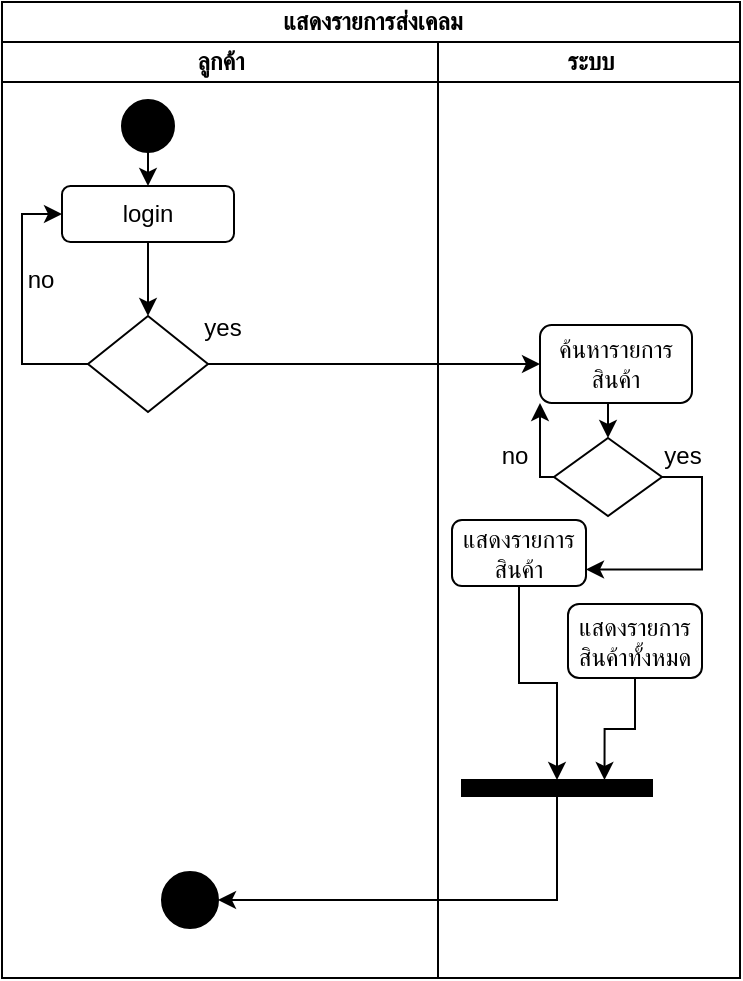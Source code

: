 <mxfile version="12.8.6" type="device"><diagram name="Page-1" id="74e2e168-ea6b-b213-b513-2b3c1d86103e"><mxGraphModel dx="1185" dy="594" grid="0" gridSize="10" guides="1" tooltips="1" connect="1" arrows="1" fold="1" page="1" pageScale="1" pageWidth="827" pageHeight="1169" background="#ffffff" math="0" shadow="0"><root><mxCell id="0"/><mxCell id="1" parent="0"/><mxCell id="v4KwSQngsIQMZiyXmK1U-24" value="แสดงรายการส่งเคลม" style="swimlane;html=1;childLayout=stackLayout;resizeParent=1;resizeParentMax=0;startSize=20;fillColor=#FFFFFF;" vertex="1" parent="1"><mxGeometry x="43" y="18" width="369" height="488" as="geometry"/></mxCell><mxCell id="v4KwSQngsIQMZiyXmK1U-25" value="ลูกค้า" style="swimlane;html=1;startSize=20;fillColor=#FFFFFF;" vertex="1" parent="v4KwSQngsIQMZiyXmK1U-24"><mxGeometry y="20" width="218" height="468" as="geometry"/></mxCell><mxCell id="v4KwSQngsIQMZiyXmK1U-71" value="no" style="text;html=1;align=center;verticalAlign=middle;resizable=0;points=[];autosize=1;" vertex="1" parent="v4KwSQngsIQMZiyXmK1U-25"><mxGeometry x="7" y="110" width="23" height="18" as="geometry"/></mxCell><mxCell id="v4KwSQngsIQMZiyXmK1U-76" style="edgeStyle=orthogonalEdgeStyle;rounded=0;orthogonalLoop=1;jettySize=auto;html=1;exitX=0;exitY=0.5;exitDx=0;exitDy=0;entryX=0;entryY=0.5;entryDx=0;entryDy=0;" edge="1" parent="v4KwSQngsIQMZiyXmK1U-25" source="v4KwSQngsIQMZiyXmK1U-32" target="v4KwSQngsIQMZiyXmK1U-33"><mxGeometry relative="1" as="geometry"/></mxCell><mxCell id="v4KwSQngsIQMZiyXmK1U-68" style="edgeStyle=orthogonalEdgeStyle;rounded=0;orthogonalLoop=1;jettySize=auto;html=1;" edge="1" parent="v4KwSQngsIQMZiyXmK1U-25" source="v4KwSQngsIQMZiyXmK1U-33" target="v4KwSQngsIQMZiyXmK1U-32"><mxGeometry relative="1" as="geometry"/></mxCell><mxCell id="v4KwSQngsIQMZiyXmK1U-33" value="login" style="rounded=1;whiteSpace=wrap;html=1;fillColor=#FFFFFF;gradientColor=none;" vertex="1" parent="v4KwSQngsIQMZiyXmK1U-25"><mxGeometry x="30" y="72" width="86" height="28" as="geometry"/></mxCell><mxCell id="v4KwSQngsIQMZiyXmK1U-67" style="edgeStyle=orthogonalEdgeStyle;rounded=0;orthogonalLoop=1;jettySize=auto;html=1;exitX=0.5;exitY=1;exitDx=0;exitDy=0;entryX=0.5;entryY=0;entryDx=0;entryDy=0;" edge="1" parent="v4KwSQngsIQMZiyXmK1U-25" source="v4KwSQngsIQMZiyXmK1U-28" target="v4KwSQngsIQMZiyXmK1U-33"><mxGeometry relative="1" as="geometry"/></mxCell><mxCell id="v4KwSQngsIQMZiyXmK1U-28" value="" style="ellipse;whiteSpace=wrap;html=1;aspect=fixed;fillColor=#000000;gradientColor=none;" vertex="1" parent="v4KwSQngsIQMZiyXmK1U-25"><mxGeometry x="60" y="29" width="26" height="26" as="geometry"/></mxCell><mxCell id="v4KwSQngsIQMZiyXmK1U-32" value="" style="rhombus;whiteSpace=wrap;html=1;fillColor=#FFFFFF;gradientColor=none;" vertex="1" parent="v4KwSQngsIQMZiyXmK1U-25"><mxGeometry x="43" y="137" width="60" height="48" as="geometry"/></mxCell><mxCell id="v4KwSQngsIQMZiyXmK1U-35" value="" style="ellipse;whiteSpace=wrap;html=1;aspect=fixed;fillColor=#000000;gradientColor=none;" vertex="1" parent="v4KwSQngsIQMZiyXmK1U-25"><mxGeometry x="80" y="415" width="28" height="28" as="geometry"/></mxCell><mxCell id="v4KwSQngsIQMZiyXmK1U-70" value="yes" style="text;html=1;align=center;verticalAlign=middle;resizable=0;points=[];autosize=1;" vertex="1" parent="v4KwSQngsIQMZiyXmK1U-25"><mxGeometry x="95" y="134" width="29" height="18" as="geometry"/></mxCell><mxCell id="v4KwSQngsIQMZiyXmK1U-26" value="ระบบ" style="swimlane;html=1;startSize=20;" vertex="1" parent="v4KwSQngsIQMZiyXmK1U-24"><mxGeometry x="218" y="20" width="151" height="468" as="geometry"/></mxCell><mxCell id="v4KwSQngsIQMZiyXmK1U-87" style="edgeStyle=orthogonalEdgeStyle;rounded=0;orthogonalLoop=1;jettySize=auto;html=1;exitX=1;exitY=0.5;exitDx=0;exitDy=0;entryX=1;entryY=0.75;entryDx=0;entryDy=0;" edge="1" parent="v4KwSQngsIQMZiyXmK1U-26" source="v4KwSQngsIQMZiyXmK1U-84" target="v4KwSQngsIQMZiyXmK1U-81"><mxGeometry relative="1" as="geometry"/></mxCell><mxCell id="v4KwSQngsIQMZiyXmK1U-90" style="edgeStyle=orthogonalEdgeStyle;rounded=0;orthogonalLoop=1;jettySize=auto;html=1;exitX=0;exitY=0.5;exitDx=0;exitDy=0;entryX=0;entryY=1;entryDx=0;entryDy=0;" edge="1" parent="v4KwSQngsIQMZiyXmK1U-26" source="v4KwSQngsIQMZiyXmK1U-84" target="v4KwSQngsIQMZiyXmK1U-78"><mxGeometry relative="1" as="geometry"/></mxCell><mxCell id="v4KwSQngsIQMZiyXmK1U-101" style="edgeStyle=orthogonalEdgeStyle;rounded=0;orthogonalLoop=1;jettySize=auto;html=1;exitX=0.5;exitY=1;exitDx=0;exitDy=0;" edge="1" parent="v4KwSQngsIQMZiyXmK1U-26" source="v4KwSQngsIQMZiyXmK1U-81" target="v4KwSQngsIQMZiyXmK1U-100"><mxGeometry relative="1" as="geometry"/></mxCell><mxCell id="v4KwSQngsIQMZiyXmK1U-81" value="แสดงรายการสินค้า" style="rounded=1;whiteSpace=wrap;html=1;fillColor=#FFFFFF;gradientColor=none;" vertex="1" parent="v4KwSQngsIQMZiyXmK1U-26"><mxGeometry x="7" y="239" width="67" height="33" as="geometry"/></mxCell><mxCell id="v4KwSQngsIQMZiyXmK1U-92" value="no" style="text;html=1;align=center;verticalAlign=middle;resizable=0;points=[];autosize=1;" vertex="1" parent="v4KwSQngsIQMZiyXmK1U-26"><mxGeometry x="26" y="198" width="23" height="18" as="geometry"/></mxCell><mxCell id="v4KwSQngsIQMZiyXmK1U-84" value="" style="rhombus;whiteSpace=wrap;html=1;fillColor=#FFFFFF;gradientColor=none;" vertex="1" parent="v4KwSQngsIQMZiyXmK1U-26"><mxGeometry x="58" y="198" width="54" height="39" as="geometry"/></mxCell><mxCell id="v4KwSQngsIQMZiyXmK1U-85" style="edgeStyle=orthogonalEdgeStyle;rounded=0;orthogonalLoop=1;jettySize=auto;html=1;exitX=0.5;exitY=1;exitDx=0;exitDy=0;entryX=0.5;entryY=0;entryDx=0;entryDy=0;" edge="1" parent="v4KwSQngsIQMZiyXmK1U-26" source="v4KwSQngsIQMZiyXmK1U-78" target="v4KwSQngsIQMZiyXmK1U-84"><mxGeometry relative="1" as="geometry"/></mxCell><mxCell id="v4KwSQngsIQMZiyXmK1U-100" value="" style="rounded=0;whiteSpace=wrap;html=1;fillColor=#000000;gradientColor=none;" vertex="1" parent="v4KwSQngsIQMZiyXmK1U-26"><mxGeometry x="12" y="369" width="95" height="8" as="geometry"/></mxCell><mxCell id="v4KwSQngsIQMZiyXmK1U-78" value="ค้นหารายการสินค้า" style="rounded=1;whiteSpace=wrap;html=1;fillColor=#FFFFFF;gradientColor=none;" vertex="1" parent="v4KwSQngsIQMZiyXmK1U-26"><mxGeometry x="51" y="141.5" width="76" height="39" as="geometry"/></mxCell><mxCell id="v4KwSQngsIQMZiyXmK1U-102" style="edgeStyle=orthogonalEdgeStyle;rounded=0;orthogonalLoop=1;jettySize=auto;html=1;exitX=0.5;exitY=1;exitDx=0;exitDy=0;entryX=0.75;entryY=0;entryDx=0;entryDy=0;" edge="1" parent="v4KwSQngsIQMZiyXmK1U-26" source="v4KwSQngsIQMZiyXmK1U-95" target="v4KwSQngsIQMZiyXmK1U-100"><mxGeometry relative="1" as="geometry"/></mxCell><mxCell id="v4KwSQngsIQMZiyXmK1U-95" value="แสดงรายการสินค้าทั้งหมด" style="rounded=1;whiteSpace=wrap;html=1;fillColor=#FFFFFF;gradientColor=none;" vertex="1" parent="v4KwSQngsIQMZiyXmK1U-26"><mxGeometry x="65" y="281" width="67" height="37" as="geometry"/></mxCell><mxCell id="v4KwSQngsIQMZiyXmK1U-91" value="yes" style="text;html=1;align=center;verticalAlign=middle;resizable=0;points=[];autosize=1;" vertex="1" parent="v4KwSQngsIQMZiyXmK1U-26"><mxGeometry x="107" y="198" width="29" height="18" as="geometry"/></mxCell><mxCell id="v4KwSQngsIQMZiyXmK1U-69" style="edgeStyle=orthogonalEdgeStyle;rounded=0;orthogonalLoop=1;jettySize=auto;html=1;entryX=0;entryY=0.5;entryDx=0;entryDy=0;" edge="1" parent="v4KwSQngsIQMZiyXmK1U-24" source="v4KwSQngsIQMZiyXmK1U-32" target="v4KwSQngsIQMZiyXmK1U-78"><mxGeometry relative="1" as="geometry"><mxPoint x="171" y="165" as="targetPoint"/><Array as="points"><mxPoint x="142" y="181"/><mxPoint x="142" y="181"/></Array></mxGeometry></mxCell><mxCell id="v4KwSQngsIQMZiyXmK1U-103" style="edgeStyle=orthogonalEdgeStyle;rounded=0;orthogonalLoop=1;jettySize=auto;html=1;exitX=0.5;exitY=1;exitDx=0;exitDy=0;entryX=1;entryY=0.5;entryDx=0;entryDy=0;" edge="1" parent="v4KwSQngsIQMZiyXmK1U-24" source="v4KwSQngsIQMZiyXmK1U-100" target="v4KwSQngsIQMZiyXmK1U-35"><mxGeometry relative="1" as="geometry"/></mxCell></root></mxGraphModel></diagram></mxfile>
